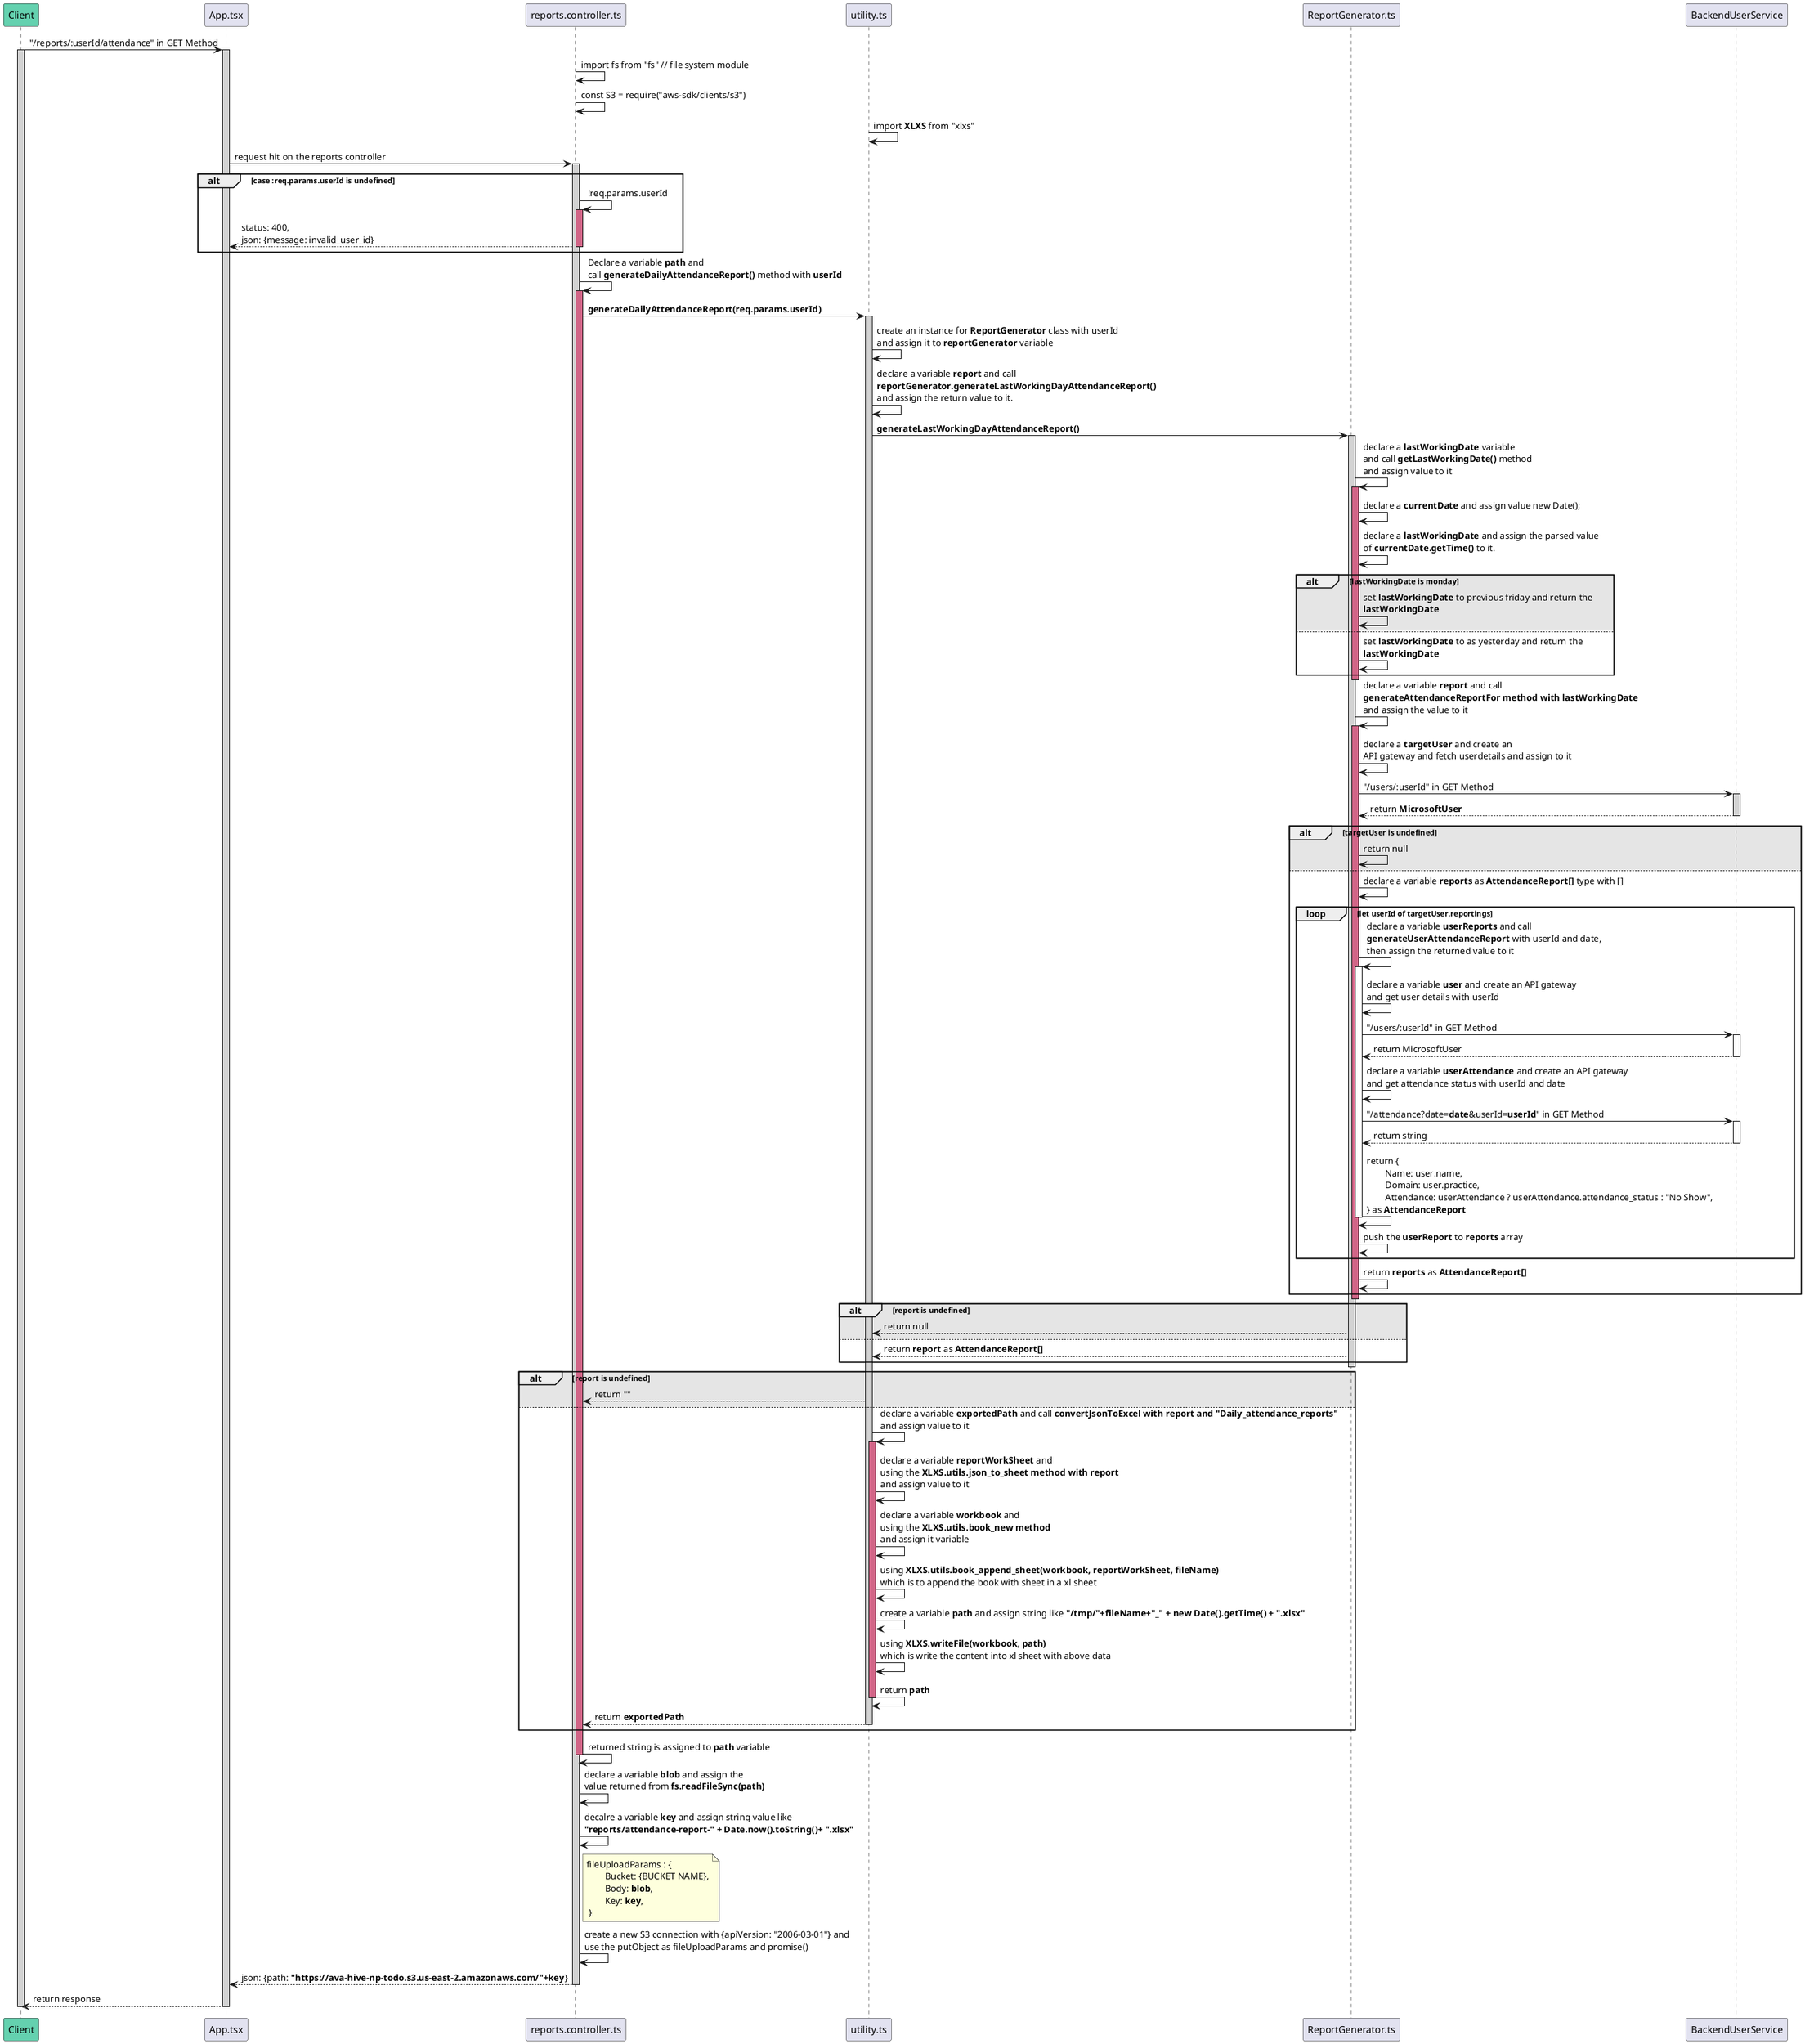 @startuml AttendanceReports
participant Client #64D1AF
participant App.tsx
participant reports.controller.ts

Client -> App.tsx : "/reports/:userId/attendance" in GET Method

activate Client #D3D3D3
activate App.tsx #D3D3D3

reports.controller.ts -> reports.controller.ts : import fs from "fs" // file system module 
reports.controller.ts -> reports.controller.ts : const S3 = require("aws-sdk/clients/s3")
utility.ts -> utility.ts : import **XLXS** from "xlxs"

App.tsx -> reports.controller.ts : request hit on the reports controller

activate reports.controller.ts #D3D3D3

alt case :req.params.userId is undefined
    reports.controller.ts -> reports.controller.ts : !req.params.userId
    activate  reports.controller.ts #D16587
        App.tsx <-- reports.controller.ts : status: 400,\njson: {message: invalid_user_id}
    deactivate reports.controller.ts
end

reports.controller.ts -> reports.controller.ts : Declare a variable **path** and \ncall **generateDailyAttendanceReport()** method with **userId**

activate reports.controller.ts #D16587
reports.controller.ts -> utility.ts : **generateDailyAttendanceReport(req.params.userId)**
activate utility.ts #D3D3D3
utility.ts -> utility.ts : create an instance for **ReportGenerator** class with userId \nand assign it to **reportGenerator** variable
utility.ts -> utility.ts : declare a variable **report** and call  \n**reportGenerator.generateLastWorkingDayAttendanceReport()** \nand assign the return value to it.
utility.ts -> ReportGenerator.ts : **generateLastWorkingDayAttendanceReport()**
activate ReportGenerator.ts #D3D3D3

ReportGenerator.ts -> ReportGenerator.ts : declare a **lastWorkingDate** variable \nand call **getLastWorkingDate()** method \nand assign value to it

activate ReportGenerator.ts #D16587
    ReportGenerator.ts -> ReportGenerator.ts : declare a **currentDate** and assign value new Date();
    ReportGenerator.ts -> ReportGenerator.ts : declare a **lastWorkingDate** and assign the parsed value \nof **currentDate.getTime()** to it.
    alt #0000001a **lastWorkingDate** is monday
        ReportGenerator.ts -> ReportGenerator.ts : set **lastWorkingDate** to previous friday and return the \n**lastWorkingDate**
    else #FFFFFF
        ReportGenerator.ts -> ReportGenerator.ts : set **lastWorkingDate** to as yesterday and return the \n**lastWorkingDate**
    end
deactivate ReportGenerator.ts

ReportGenerator.ts -> ReportGenerator.ts : declare a variable **report** and call \n**generateAttendanceReportFor method with lastWorkingDate** \nand assign the value to it
activate ReportGenerator.ts #D16587
    ReportGenerator.ts -> ReportGenerator.ts : declare a **targetUser** and create an\nAPI gateway and fetch userdetails and assign to it
    ReportGenerator.ts -> BackendUserService : "/users/:userId" in GET Method
    activate BackendUserService #D3D3D3
        ReportGenerator.ts <-- BackendUserService : return **MicrosoftUser**
    deactivate BackendUserService
    alt #0000001a targetUser is undefined 
        ReportGenerator.ts -> ReportGenerator.ts : return null
    else #FFFFFF
        ReportGenerator.ts -> ReportGenerator.ts : declare a variable **reports** as **AttendanceReport[]** type with []
        loop let userId of **targetUser.reportings**
            ReportGenerator.ts -> ReportGenerator.ts : declare a variable **userReports** and call \n**generateUserAttendanceReport** with userId and date, \nthen assign the returned value to it
            activate ReportGenerator.ts
                ReportGenerator.ts -> ReportGenerator.ts : declare a variable **user** and create an API gateway \nand get user details with userId
                ReportGenerator.ts -> BackendUserService : "/users/:userId" in GET Method
                activate BackendUserService 
                    ReportGenerator.ts <-- BackendUserService : return MicrosoftUser
                deactivate BackendUserService
                ReportGenerator.ts -> ReportGenerator.ts : declare a variable **userAttendance** and create an API gateway \nand get attendance status with userId and date
                ReportGenerator.ts -> BackendUserService : "/attendance?date=**date**&userId=**userId**" in GET Method
                activate BackendUserService 
                    ReportGenerator.ts <-- BackendUserService : return string
                deactivate BackendUserService
                ReportGenerator.ts -> ReportGenerator.ts : return {\n\tName: user.name, \n\tDomain: user.practice,\n\tAttendance: userAttendance ? userAttendance.attendance_status : "No Show", \n} as **AttendanceReport**
            deactivate ReportGenerator.ts
            ReportGenerator.ts -> ReportGenerator.ts : push the **userReport** to **reports** array
        end
        ReportGenerator.ts -> ReportGenerator.ts : return **reports** as **AttendanceReport[]**
    end
deactivate ReportGenerator.ts

alt #0000001a **report** is undefined 
    utility.ts <-- ReportGenerator.ts : return null
else #FFFFFF
    utility.ts <-- ReportGenerator.ts : return **report** as **AttendanceReport[]**
end

deactivate ReportGenerator.ts

alt #0000001a report is undefined
    reports.controller.ts <-- utility.ts : return ""
else #FFFFFF
    utility.ts -> utility.ts : declare a variable **exportedPath** and call **convertJsonToExcel with report and "Daily_attendance_reports"** \nand assign value to it
    activate utility.ts #D16587
        utility.ts -> utility.ts : declare a variable **reportWorkSheet** and\nusing the **XLXS.utils.json_to_sheet method with report** \nand assign value to it
        utility.ts -> utility.ts : declare a variable **workbook** and\nusing the **XLXS.utils.book_new method** \nand assign it variable
        utility.ts -> utility.ts : using **XLXS.utils.book_append_sheet(workbook, reportWorkSheet, fileName)** \nwhich is to append the book with sheet in a xl sheet
        utility.ts -> utility.ts : create a variable **path** and assign string like **"/tmp/"+fileName+"_" + new Date().getTime() + ".xlsx"**
        utility.ts -> utility.ts : using **XLXS.writeFile(workbook, path)** \nwhich is write the content into xl sheet with above data
        utility.ts -> utility.ts : return **path**
    deactivate utility.ts
    reports.controller.ts <-- utility.ts : return **exportedPath**
    deactivate utility.ts
end

reports.controller.ts -> reports.controller.ts : returned string is assigned to **path** variable 

deactivate reports.controller.ts

reports.controller.ts -> reports.controller.ts : declare a variable **blob** and assign the \nvalue returned from **fs.readFileSync(path)**

reports.controller.ts -> reports.controller.ts : decalre a variable **key** and assign string value like \n**"reports/attendance-report-" + Date.now().toString()+ ".xlsx"**

note right of reports.controller.ts : fileUploadParams : { \n\tBucket: {BUCKET NAME},\n\tBody: **blob**,\n\tKey: **key**,\n }

reports.controller.ts -> reports.controller.ts : create a new S3 connection with {apiVersion: "2006-03-01"} and \nuse the putObject as fileUploadParams and promise()

App.tsx <-- reports.controller.ts : json: {path: **"https://ava-hive-np-todo.s3.us-east-2.amazonaws.com/"+key**}

deactivate ReportGenerator.ts
deactivate utility.ts

deactivate reports.controller.ts


Client <-- App.tsx : return response

deactivate App.tsx
deactivate Client
@enduml
